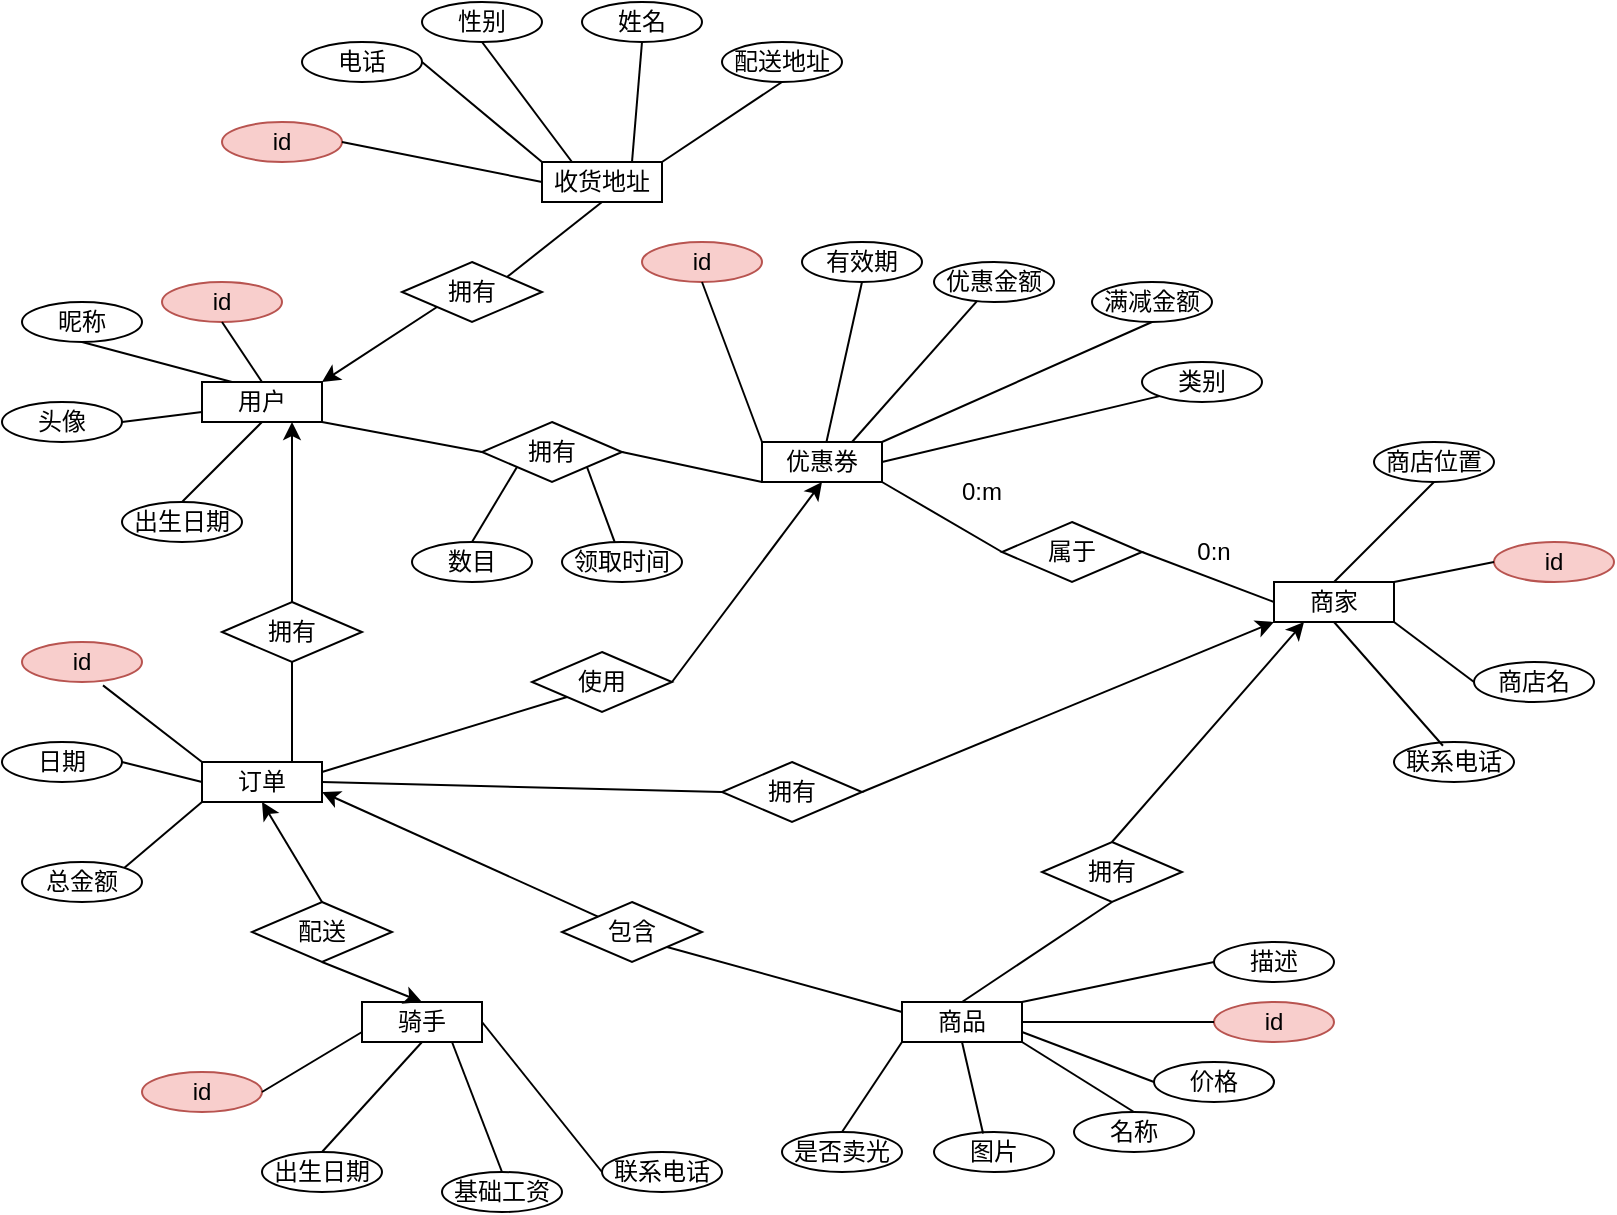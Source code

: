 <mxfile version="18.0.3" type="github">
  <diagram id="Z_xTUL372uZlxIhNGOhU" name="Page-1">
    <mxGraphModel dx="1298" dy="724" grid="1" gridSize="10" guides="1" tooltips="1" connect="1" arrows="1" fold="1" page="1" pageScale="1" pageWidth="827" pageHeight="1169" math="0" shadow="0">
      <root>
        <mxCell id="0" />
        <mxCell id="1" parent="0" />
        <mxCell id="dUpmVTzHK90mjqvTU03A-8" value="用户" style="rounded=0;whiteSpace=wrap;html=1;" vertex="1" parent="1">
          <mxGeometry x="110" y="250" width="60" height="20" as="geometry" />
        </mxCell>
        <mxCell id="dUpmVTzHK90mjqvTU03A-9" value="骑手" style="rounded=0;whiteSpace=wrap;html=1;" vertex="1" parent="1">
          <mxGeometry x="190" y="560" width="60" height="20" as="geometry" />
        </mxCell>
        <mxCell id="dUpmVTzHK90mjqvTU03A-13" value="商家" style="rounded=0;whiteSpace=wrap;html=1;" vertex="1" parent="1">
          <mxGeometry x="646" y="350" width="60" height="20" as="geometry" />
        </mxCell>
        <mxCell id="dUpmVTzHK90mjqvTU03A-14" value="商品" style="rounded=0;whiteSpace=wrap;html=1;" vertex="1" parent="1">
          <mxGeometry x="460" y="560" width="60" height="20" as="geometry" />
        </mxCell>
        <mxCell id="dUpmVTzHK90mjqvTU03A-16" value="订单" style="rounded=0;whiteSpace=wrap;html=1;" vertex="1" parent="1">
          <mxGeometry x="110" y="440" width="60" height="20" as="geometry" />
        </mxCell>
        <mxCell id="dUpmVTzHK90mjqvTU03A-17" value="优惠券" style="rounded=0;whiteSpace=wrap;html=1;" vertex="1" parent="1">
          <mxGeometry x="390" y="280" width="60" height="20" as="geometry" />
        </mxCell>
        <mxCell id="dUpmVTzHK90mjqvTU03A-19" value="id" style="ellipse;whiteSpace=wrap;html=1;fillColor=#f8cecc;strokeColor=#b85450;" vertex="1" parent="1">
          <mxGeometry x="90" y="200" width="60" height="20" as="geometry" />
        </mxCell>
        <mxCell id="dUpmVTzHK90mjqvTU03A-21" value="收货地址" style="rounded=0;whiteSpace=wrap;html=1;" vertex="1" parent="1">
          <mxGeometry x="280" y="140" width="60" height="20" as="geometry" />
        </mxCell>
        <mxCell id="dUpmVTzHK90mjqvTU03A-24" value="" style="endArrow=none;html=1;rounded=0;entryX=0.5;entryY=0;entryDx=0;entryDy=0;exitX=0.5;exitY=1;exitDx=0;exitDy=0;" edge="1" parent="1" source="dUpmVTzHK90mjqvTU03A-19" target="dUpmVTzHK90mjqvTU03A-8">
          <mxGeometry width="50" height="50" relative="1" as="geometry">
            <mxPoint x="160" y="340" as="sourcePoint" />
            <mxPoint x="210" y="290" as="targetPoint" />
          </mxGeometry>
        </mxCell>
        <mxCell id="dUpmVTzHK90mjqvTU03A-26" value="昵称&lt;span style=&quot;color: rgba(0, 0, 0, 0); font-family: monospace; font-size: 0px; text-align: start;&quot;&gt;%3CmxGraphModel%3E%3Croot%3E%3CmxCell%20id%3D%220%22%2F%3E%3CmxCell%20id%3D%221%22%20parent%3D%220%22%2F%3E%3CmxCell%20id%3D%222%22%20value%3D%22id%22%20style%3D%22ellipse%3BwhiteSpace%3Dwrap%3Bhtml%3D1%3B%22%20vertex%3D%221%22%20parent%3D%221%22%3E%3CmxGeometry%20x%3D%2290%22%20y%3D%22140%22%20width%3D%2260%22%20height%3D%2220%22%20as%3D%22geometry%22%2F%3E%3C%2FmxCell%3E%3C%2Froot%3E%3C%2FmxGraphModel%3E&lt;/span&gt;" style="ellipse;whiteSpace=wrap;html=1;" vertex="1" parent="1">
          <mxGeometry x="20" y="210" width="60" height="20" as="geometry" />
        </mxCell>
        <mxCell id="dUpmVTzHK90mjqvTU03A-27" value="头像" style="ellipse;whiteSpace=wrap;html=1;" vertex="1" parent="1">
          <mxGeometry x="10" y="260" width="60" height="20" as="geometry" />
        </mxCell>
        <mxCell id="dUpmVTzHK90mjqvTU03A-28" value="出生日期" style="ellipse;whiteSpace=wrap;html=1;" vertex="1" parent="1">
          <mxGeometry x="70" y="310" width="60" height="20" as="geometry" />
        </mxCell>
        <mxCell id="dUpmVTzHK90mjqvTU03A-29" value="" style="endArrow=none;html=1;rounded=0;exitX=0.5;exitY=1;exitDx=0;exitDy=0;entryX=0.5;entryY=0;entryDx=0;entryDy=0;" edge="1" parent="1" source="dUpmVTzHK90mjqvTU03A-8" target="dUpmVTzHK90mjqvTU03A-28">
          <mxGeometry width="50" height="50" relative="1" as="geometry">
            <mxPoint x="160" y="340" as="sourcePoint" />
            <mxPoint x="210" y="290" as="targetPoint" />
          </mxGeometry>
        </mxCell>
        <mxCell id="dUpmVTzHK90mjqvTU03A-30" value="" style="endArrow=none;html=1;rounded=0;exitX=0;exitY=0.75;exitDx=0;exitDy=0;entryX=1;entryY=0.5;entryDx=0;entryDy=0;" edge="1" parent="1" source="dUpmVTzHK90mjqvTU03A-8" target="dUpmVTzHK90mjqvTU03A-27">
          <mxGeometry width="50" height="50" relative="1" as="geometry">
            <mxPoint x="130.0" y="280" as="sourcePoint" />
            <mxPoint x="110.0" y="320" as="targetPoint" />
          </mxGeometry>
        </mxCell>
        <mxCell id="dUpmVTzHK90mjqvTU03A-31" value="" style="endArrow=none;html=1;rounded=0;exitX=0.25;exitY=0;exitDx=0;exitDy=0;entryX=0.5;entryY=1;entryDx=0;entryDy=0;" edge="1" parent="1" source="dUpmVTzHK90mjqvTU03A-8" target="dUpmVTzHK90mjqvTU03A-26">
          <mxGeometry width="50" height="50" relative="1" as="geometry">
            <mxPoint x="140.0" y="290" as="sourcePoint" />
            <mxPoint x="120.0" y="330" as="targetPoint" />
          </mxGeometry>
        </mxCell>
        <mxCell id="dUpmVTzHK90mjqvTU03A-32" value="姓名" style="ellipse;whiteSpace=wrap;html=1;" vertex="1" parent="1">
          <mxGeometry x="300" y="60" width="60" height="20" as="geometry" />
        </mxCell>
        <mxCell id="dUpmVTzHK90mjqvTU03A-33" value="性别" style="ellipse;whiteSpace=wrap;html=1;" vertex="1" parent="1">
          <mxGeometry x="220" y="60" width="60" height="20" as="geometry" />
        </mxCell>
        <mxCell id="dUpmVTzHK90mjqvTU03A-34" value="电话" style="ellipse;whiteSpace=wrap;html=1;" vertex="1" parent="1">
          <mxGeometry x="160" y="80" width="60" height="20" as="geometry" />
        </mxCell>
        <mxCell id="dUpmVTzHK90mjqvTU03A-37" value="配送地址" style="ellipse;whiteSpace=wrap;html=1;" vertex="1" parent="1">
          <mxGeometry x="370" y="80" width="60" height="20" as="geometry" />
        </mxCell>
        <mxCell id="dUpmVTzHK90mjqvTU03A-39" value="id" style="ellipse;whiteSpace=wrap;html=1;fillColor=#f8cecc;strokeColor=#b85450;" vertex="1" parent="1">
          <mxGeometry x="80" y="595" width="60" height="20" as="geometry" />
        </mxCell>
        <mxCell id="dUpmVTzHK90mjqvTU03A-40" value="出生日期&lt;span style=&quot;color: rgba(0, 0, 0, 0); font-family: monospace; font-size: 0px; text-align: start;&quot;&gt;%3CmxGraphModel%3E%3Croot%3E%3CmxCell%20id%3D%220%22%2F%3E%3CmxCell%20id%3D%221%22%20parent%3D%220%22%2F%3E%3CmxCell%20id%3D%222%22%20value%3D%22id%22%20style%3D%22ellipse%3BwhiteSpace%3Dwrap%3Bhtml%3D1%3B%22%20vertex%3D%221%22%20parent%3D%221%22%3E%3CmxGeometry%20x%3D%2290%22%20y%3D%22200%22%20width%3D%2260%22%20height%3D%2220%22%20as%3D%22geometry%22%2F%3E%3C%2FmxCell%3E%3C%2Froot%3E%3C%2FmxGraphModel%3E&lt;/span&gt;" style="ellipse;whiteSpace=wrap;html=1;" vertex="1" parent="1">
          <mxGeometry x="140" y="635" width="60" height="20" as="geometry" />
        </mxCell>
        <mxCell id="dUpmVTzHK90mjqvTU03A-41" value="联系电话&lt;span style=&quot;color: rgba(0, 0, 0, 0); font-family: monospace; font-size: 0px; text-align: start;&quot;&gt;%3CmxGraphModel%3E%3Croot%3E%3CmxCell%20id%3D%220%22%2F%3E%3CmxCell%20id%3D%221%22%20parent%3D%220%22%2F%3E%3CmxCell%20id%3D%222%22%20value%3D%22id%22%20style%3D%22ellipse%3BwhiteSpace%3Dwrap%3Bhtml%3D1%3B%22%20vertex%3D%221%22%20parent%3D%221%22%3E%3CmxGeometry%20x%3D%2290%22%20y%3D%22200%22%20width%3D%2260%22%20height%3D%2220%22%20as%3D%22geometry%22%2F%3E%3C%2FmxCell%3E%3C%2Froot%3E%3C%2FmxGraphModel%3E&lt;/span&gt;&lt;span style=&quot;color: rgba(0, 0, 0, 0); font-family: monospace; font-size: 0px; text-align: start;&quot;&gt;%3CmxGraphModel%3E%3Croot%3E%3CmxCell%20id%3D%220%22%2F%3E%3CmxCell%20id%3D%221%22%20parent%3D%220%22%2F%3E%3CmxCell%20id%3D%222%22%20value%3D%22id%22%20style%3D%22ellipse%3BwhiteSpace%3Dwrap%3Bhtml%3D1%3B%22%20vertex%3D%221%22%20parent%3D%221%22%3E%3CmxGeometry%20x%3D%2290%22%20y%3D%22200%22%20width%3D%2260%22%20height%3D%2220%22%20as%3D%22geometry%22%2F%3E%3C%2FmxCell%3E%3C%2Froot%3E%3C%2FmxGraphModel%3E&lt;/span&gt;" style="ellipse;whiteSpace=wrap;html=1;" vertex="1" parent="1">
          <mxGeometry x="310" y="635" width="60" height="20" as="geometry" />
        </mxCell>
        <mxCell id="dUpmVTzHK90mjqvTU03A-42" value="基础工资" style="ellipse;whiteSpace=wrap;html=1;" vertex="1" parent="1">
          <mxGeometry x="230" y="645" width="60" height="20" as="geometry" />
        </mxCell>
        <mxCell id="dUpmVTzHK90mjqvTU03A-43" value="id" style="ellipse;whiteSpace=wrap;html=1;fillColor=#f8cecc;strokeColor=#b85450;" vertex="1" parent="1">
          <mxGeometry x="756" y="330" width="60" height="20" as="geometry" />
        </mxCell>
        <mxCell id="dUpmVTzHK90mjqvTU03A-44" value="商店名" style="ellipse;whiteSpace=wrap;html=1;" vertex="1" parent="1">
          <mxGeometry x="746" y="390" width="60" height="20" as="geometry" />
        </mxCell>
        <mxCell id="dUpmVTzHK90mjqvTU03A-45" value="联系电话" style="ellipse;whiteSpace=wrap;html=1;" vertex="1" parent="1">
          <mxGeometry x="706" y="430" width="60" height="20" as="geometry" />
        </mxCell>
        <mxCell id="dUpmVTzHK90mjqvTU03A-46" value="" style="endArrow=none;html=1;rounded=0;exitX=0;exitY=0;exitDx=0;exitDy=0;entryX=1;entryY=0.5;entryDx=0;entryDy=0;" edge="1" parent="1" source="dUpmVTzHK90mjqvTU03A-21" target="dUpmVTzHK90mjqvTU03A-34">
          <mxGeometry width="50" height="50" relative="1" as="geometry">
            <mxPoint x="440" y="280" as="sourcePoint" />
            <mxPoint x="490" y="230" as="targetPoint" />
          </mxGeometry>
        </mxCell>
        <mxCell id="dUpmVTzHK90mjqvTU03A-48" value="" style="endArrow=none;html=1;rounded=0;entryX=0.5;entryY=1;entryDx=0;entryDy=0;exitX=0.25;exitY=0;exitDx=0;exitDy=0;" edge="1" parent="1" source="dUpmVTzHK90mjqvTU03A-21" target="dUpmVTzHK90mjqvTU03A-33">
          <mxGeometry width="50" height="50" relative="1" as="geometry">
            <mxPoint x="440" y="280" as="sourcePoint" />
            <mxPoint x="490" y="230" as="targetPoint" />
          </mxGeometry>
        </mxCell>
        <mxCell id="dUpmVTzHK90mjqvTU03A-49" value="" style="endArrow=none;html=1;rounded=0;entryX=0.5;entryY=1;entryDx=0;entryDy=0;exitX=0.75;exitY=0;exitDx=0;exitDy=0;" edge="1" parent="1" source="dUpmVTzHK90mjqvTU03A-21" target="dUpmVTzHK90mjqvTU03A-32">
          <mxGeometry width="50" height="50" relative="1" as="geometry">
            <mxPoint x="310" y="140" as="sourcePoint" />
            <mxPoint x="250" y="110" as="targetPoint" />
          </mxGeometry>
        </mxCell>
        <mxCell id="dUpmVTzHK90mjqvTU03A-51" value="" style="endArrow=none;html=1;rounded=0;entryX=0.5;entryY=1;entryDx=0;entryDy=0;exitX=1;exitY=0;exitDx=0;exitDy=0;" edge="1" parent="1" source="dUpmVTzHK90mjqvTU03A-21" target="dUpmVTzHK90mjqvTU03A-37">
          <mxGeometry width="50" height="50" relative="1" as="geometry">
            <mxPoint x="315" y="160" as="sourcePoint" />
            <mxPoint x="260" y="120" as="targetPoint" />
          </mxGeometry>
        </mxCell>
        <mxCell id="dUpmVTzHK90mjqvTU03A-52" value="" style="endArrow=none;html=1;rounded=0;entryX=1;entryY=0.5;entryDx=0;entryDy=0;exitX=0;exitY=0.75;exitDx=0;exitDy=0;entryPerimeter=0;" edge="1" parent="1" source="dUpmVTzHK90mjqvTU03A-9" target="dUpmVTzHK90mjqvTU03A-39">
          <mxGeometry width="50" height="50" relative="1" as="geometry">
            <mxPoint x="90" y="790" as="sourcePoint" />
            <mxPoint x="140" y="740" as="targetPoint" />
          </mxGeometry>
        </mxCell>
        <mxCell id="dUpmVTzHK90mjqvTU03A-53" value="" style="endArrow=none;html=1;rounded=0;exitX=0.5;exitY=1;exitDx=0;exitDy=0;entryX=0.5;entryY=0;entryDx=0;entryDy=0;" edge="1" parent="1" source="dUpmVTzHK90mjqvTU03A-9" target="dUpmVTzHK90mjqvTU03A-40">
          <mxGeometry width="50" height="50" relative="1" as="geometry">
            <mxPoint x="230" y="570" as="sourcePoint" />
            <mxPoint x="200" y="640" as="targetPoint" />
          </mxGeometry>
        </mxCell>
        <mxCell id="dUpmVTzHK90mjqvTU03A-54" value="" style="endArrow=none;html=1;rounded=0;entryX=0;entryY=0.5;entryDx=0;entryDy=0;exitX=1;exitY=0.5;exitDx=0;exitDy=0;" edge="1" parent="1" source="dUpmVTzHK90mjqvTU03A-9" target="dUpmVTzHK90mjqvTU03A-41">
          <mxGeometry width="50" height="50" relative="1" as="geometry">
            <mxPoint x="240" y="580" as="sourcePoint" />
            <mxPoint x="260" y="530" as="targetPoint" />
          </mxGeometry>
        </mxCell>
        <mxCell id="dUpmVTzHK90mjqvTU03A-55" value="" style="endArrow=none;html=1;rounded=0;entryX=0.5;entryY=0;entryDx=0;entryDy=0;exitX=0.75;exitY=1;exitDx=0;exitDy=0;" edge="1" parent="1" source="dUpmVTzHK90mjqvTU03A-9" target="dUpmVTzHK90mjqvTU03A-42">
          <mxGeometry width="50" height="50" relative="1" as="geometry">
            <mxPoint x="250" y="590" as="sourcePoint" />
            <mxPoint x="270" y="540" as="targetPoint" />
          </mxGeometry>
        </mxCell>
        <mxCell id="dUpmVTzHK90mjqvTU03A-56" value="" style="endArrow=none;html=1;rounded=0;entryX=1;entryY=0;entryDx=0;entryDy=0;exitX=0;exitY=0.5;exitDx=0;exitDy=0;" edge="1" parent="1" source="dUpmVTzHK90mjqvTU03A-43" target="dUpmVTzHK90mjqvTU03A-13">
          <mxGeometry width="50" height="50" relative="1" as="geometry">
            <mxPoint x="736" y="180" as="sourcePoint" />
            <mxPoint x="756" y="130" as="targetPoint" />
          </mxGeometry>
        </mxCell>
        <mxCell id="dUpmVTzHK90mjqvTU03A-57" value="" style="endArrow=none;html=1;rounded=0;entryX=1;entryY=1;entryDx=0;entryDy=0;exitX=0;exitY=0.5;exitDx=0;exitDy=0;" edge="1" parent="1" source="dUpmVTzHK90mjqvTU03A-44" target="dUpmVTzHK90mjqvTU03A-13">
          <mxGeometry width="50" height="50" relative="1" as="geometry">
            <mxPoint x="746" y="190" as="sourcePoint" />
            <mxPoint x="766" y="140" as="targetPoint" />
          </mxGeometry>
        </mxCell>
        <mxCell id="dUpmVTzHK90mjqvTU03A-58" value="" style="endArrow=none;html=1;rounded=0;entryX=0.408;entryY=0.093;entryDx=0;entryDy=0;exitX=0.5;exitY=1;exitDx=0;exitDy=0;entryPerimeter=0;" edge="1" parent="1" source="dUpmVTzHK90mjqvTU03A-13" target="dUpmVTzHK90mjqvTU03A-45">
          <mxGeometry width="50" height="50" relative="1" as="geometry">
            <mxPoint x="756" y="200" as="sourcePoint" />
            <mxPoint x="776" y="150" as="targetPoint" />
          </mxGeometry>
        </mxCell>
        <mxCell id="dUpmVTzHK90mjqvTU03A-60" value="商店位置" style="ellipse;whiteSpace=wrap;html=1;" vertex="1" parent="1">
          <mxGeometry x="696" y="280" width="60" height="20" as="geometry" />
        </mxCell>
        <mxCell id="dUpmVTzHK90mjqvTU03A-61" value="" style="endArrow=none;html=1;rounded=0;entryX=0.5;entryY=0;entryDx=0;entryDy=0;exitX=0.5;exitY=1;exitDx=0;exitDy=0;" edge="1" parent="1" source="dUpmVTzHK90mjqvTU03A-60" target="dUpmVTzHK90mjqvTU03A-13">
          <mxGeometry width="50" height="50" relative="1" as="geometry">
            <mxPoint x="766" y="350" as="sourcePoint" />
            <mxPoint x="716" y="360" as="targetPoint" />
          </mxGeometry>
        </mxCell>
        <mxCell id="dUpmVTzHK90mjqvTU03A-62" value="名称&lt;span style=&quot;color: rgba(0, 0, 0, 0); font-family: monospace; font-size: 0px; text-align: start;&quot;&gt;%3CmxGraphModel%3E%3Croot%3E%3CmxCell%20id%3D%220%22%2F%3E%3CmxCell%20id%3D%221%22%20parent%3D%220%22%2F%3E%3CmxCell%20id%3D%222%22%20value%3D%22%E8%81%94%E7%B3%BB%E7%94%B5%E8%AF%9D%22%20style%3D%22ellipse%3BwhiteSpace%3Dwrap%3Bhtml%3D1%3B%22%20vertex%3D%221%22%20parent%3D%221%22%3E%3CmxGeometry%20x%3D%22580%22%20y%3D%22420%22%20width%3D%2260%22%20height%3D%2220%22%20as%3D%22geometry%22%2F%3E%3C%2FmxCell%3E%3C%2Froot%3E%3C%2FmxGraphModel%3E&lt;/span&gt;" style="ellipse;whiteSpace=wrap;html=1;" vertex="1" parent="1">
          <mxGeometry x="546" y="615" width="60" height="20" as="geometry" />
        </mxCell>
        <mxCell id="dUpmVTzHK90mjqvTU03A-63" value="id&lt;span style=&quot;color: rgba(0, 0, 0, 0); font-family: monospace; font-size: 0px; text-align: start;&quot;&gt;%3CmxGraphModel%3E%3Croot%3E%3CmxCell%20id%3D%220%22%2F%3E%3CmxCell%20id%3D%221%22%20parent%3D%220%22%2F%3E%3CmxCell%20id%3D%222%22%20value%3D%22%E5%90%8D%E7%A7%B0%26lt%3Bspan%20style%3D%26quot%3Bcolor%3A%20rgba(0%2C%200%2C%200%2C%200)%3B%20font-family%3A%20monospace%3B%20font-size%3A%200px%3B%20text-align%3A%20start%3B%26quot%3B%26gt%3B%253CmxGraphModel%253E%253Croot%253E%253CmxCell%2520id%253D%25220%2522%252F%253E%253CmxCell%2520id%253D%25221%2522%2520parent%253D%25220%2522%252F%253E%253CmxCell%2520id%253D%25222%2522%2520value%253D%2522%25E8%2581%2594%25E7%25B3%25BB%25E7%2594%25B5%25E8%25AF%259D%2522%2520style%253D%2522ellipse%253BwhiteSpace%253Dwrap%253Bhtml%253D1%253B%2522%2520vertex%253D%25221%2522%2520parent%253D%25221%2522%253E%253CmxGeometry%2520x%253D%2522580%2522%2520y%253D%2522420%2522%2520width%253D%252260%2522%2520height%253D%252220%2522%2520as%253D%2522geometry%2522%252F%253E%253C%252FmxCell%253E%253C%252Froot%253E%253C%252FmxGraphModel%253E%26lt%3B%2Fspan%26gt%3B%22%20style%3D%22ellipse%3BwhiteSpace%3Dwrap%3Bhtml%3D1%3B%22%20vertex%3D%221%22%20parent%3D%221%22%3E%3CmxGeometry%20x%3D%22510%22%20y%3D%22575%22%20width%3D%2260%22%20height%3D%2220%22%20as%3D%22geometry%22%2F%3E%3C%2FmxCell%3E%3C%2Froot%3E%3C%2FmxGraphModel%3E&lt;/span&gt;" style="ellipse;whiteSpace=wrap;html=1;fillColor=#f8cecc;strokeColor=#b85450;" vertex="1" parent="1">
          <mxGeometry x="616" y="560" width="60" height="20" as="geometry" />
        </mxCell>
        <mxCell id="dUpmVTzHK90mjqvTU03A-64" value="图片" style="ellipse;whiteSpace=wrap;html=1;" vertex="1" parent="1">
          <mxGeometry x="476" y="625" width="60" height="20" as="geometry" />
        </mxCell>
        <mxCell id="dUpmVTzHK90mjqvTU03A-65" value="描述" style="ellipse;whiteSpace=wrap;html=1;" vertex="1" parent="1">
          <mxGeometry x="616" y="530" width="60" height="20" as="geometry" />
        </mxCell>
        <mxCell id="dUpmVTzHK90mjqvTU03A-66" value="价格" style="ellipse;whiteSpace=wrap;html=1;" vertex="1" parent="1">
          <mxGeometry x="586" y="590" width="60" height="20" as="geometry" />
        </mxCell>
        <mxCell id="dUpmVTzHK90mjqvTU03A-67" value="是否卖光" style="ellipse;whiteSpace=wrap;html=1;" vertex="1" parent="1">
          <mxGeometry x="400" y="625" width="60" height="20" as="geometry" />
        </mxCell>
        <mxCell id="dUpmVTzHK90mjqvTU03A-68" value="id" style="ellipse;whiteSpace=wrap;html=1;fillColor=#f8cecc;strokeColor=#b85450;" vertex="1" parent="1">
          <mxGeometry x="330" y="180" width="60" height="20" as="geometry" />
        </mxCell>
        <mxCell id="dUpmVTzHK90mjqvTU03A-69" value="有效期" style="ellipse;whiteSpace=wrap;html=1;" vertex="1" parent="1">
          <mxGeometry x="410" y="180" width="60" height="20" as="geometry" />
        </mxCell>
        <mxCell id="dUpmVTzHK90mjqvTU03A-70" value="优惠金额&lt;span style=&quot;color: rgba(0, 0, 0, 0); font-family: monospace; font-size: 0px; text-align: start;&quot;&gt;%3CmxGraphModel%3E%3Croot%3E%3CmxCell%20id%3D%220%22%2F%3E%3CmxCell%20id%3D%221%22%20parent%3D%220%22%2F%3E%3CmxCell%20id%3D%222%22%20value%3D%22%E5%90%8D%E7%A7%B0%26lt%3Bspan%20style%3D%26quot%3Bcolor%3A%20rgba(0%2C%200%2C%200%2C%200)%3B%20font-family%3A%20monospace%3B%20font-size%3A%200px%3B%20text-align%3A%20start%3B%26quot%3B%26gt%3B%253CmxGraphModel%253E%253Croot%253E%253CmxCell%2520id%253D%25220%2522%252F%253E%253CmxCell%2520id%253D%25221%2522%2520parent%253D%25220%2522%252F%253E%253CmxCell%2520id%253D%25222%2522%2520value%253D%2522%25E8%2581%2594%25E7%25B3%25BB%25E7%2594%25B5%25E8%25AF%259D%2522%2520style%253D%2522ellipse%253BwhiteSpace%253Dwrap%253Bhtml%253D1%253B%2522%2520vertex%253D%25221%2522%2520parent%253D%25221%2522%253E%253CmxGeometry%2520x%253D%2522580%2522%2520y%253D%2522420%2522%2520width%253D%252260%2522%2520height%253D%252220%2522%2520as%253D%2522geometry%2522%252F%253E%253C%252FmxCell%253E%253C%252Froot%253E%253C%252FmxGraphModel%253E%26lt%3B%2Fspan%26gt%3B%22%20style%3D%22ellipse%3BwhiteSpace%3Dwrap%3Bhtml%3D1%3B%22%20vertex%3D%221%22%20parent%3D%221%22%3E%3CmxGeometry%20x%3D%22510%22%20y%3D%22575%22%20width%3D%2260%22%20height%3D%2220%22%20as%3D%22geometry%22%2F%3E%3C%2FmxCell%3E%3C%2Froot%3E%3C%2FmxGraphModel%3E&lt;/span&gt;" style="ellipse;whiteSpace=wrap;html=1;" vertex="1" parent="1">
          <mxGeometry x="476" y="190" width="60" height="20" as="geometry" />
        </mxCell>
        <mxCell id="dUpmVTzHK90mjqvTU03A-71" value="满减金额" style="ellipse;whiteSpace=wrap;html=1;" vertex="1" parent="1">
          <mxGeometry x="555" y="200" width="60" height="20" as="geometry" />
        </mxCell>
        <mxCell id="dUpmVTzHK90mjqvTU03A-74" value="" style="endArrow=none;html=1;rounded=0;exitX=0;exitY=1;exitDx=0;exitDy=0;entryX=0.5;entryY=0;entryDx=0;entryDy=0;" edge="1" parent="1" source="dUpmVTzHK90mjqvTU03A-14" target="dUpmVTzHK90mjqvTU03A-67">
          <mxGeometry width="50" height="50" relative="1" as="geometry">
            <mxPoint x="350" y="515" as="sourcePoint" />
            <mxPoint x="400" y="465" as="targetPoint" />
          </mxGeometry>
        </mxCell>
        <mxCell id="dUpmVTzHK90mjqvTU03A-75" value="" style="endArrow=none;html=1;rounded=0;exitX=0.5;exitY=1;exitDx=0;exitDy=0;entryX=0.409;entryY=0.037;entryDx=0;entryDy=0;entryPerimeter=0;" edge="1" parent="1" source="dUpmVTzHK90mjqvTU03A-14" target="dUpmVTzHK90mjqvTU03A-64">
          <mxGeometry width="50" height="50" relative="1" as="geometry">
            <mxPoint x="470" y="590" as="sourcePoint" />
            <mxPoint x="440" y="635" as="targetPoint" />
          </mxGeometry>
        </mxCell>
        <mxCell id="dUpmVTzHK90mjqvTU03A-76" value="" style="endArrow=none;html=1;rounded=0;exitX=1;exitY=1;exitDx=0;exitDy=0;entryX=0.5;entryY=0;entryDx=0;entryDy=0;" edge="1" parent="1" source="dUpmVTzHK90mjqvTU03A-14" target="dUpmVTzHK90mjqvTU03A-62">
          <mxGeometry width="50" height="50" relative="1" as="geometry">
            <mxPoint x="480" y="600" as="sourcePoint" />
            <mxPoint x="450" y="645" as="targetPoint" />
          </mxGeometry>
        </mxCell>
        <mxCell id="dUpmVTzHK90mjqvTU03A-77" value="" style="endArrow=none;html=1;rounded=0;entryX=0;entryY=0.5;entryDx=0;entryDy=0;exitX=1;exitY=0.75;exitDx=0;exitDy=0;" edge="1" parent="1" source="dUpmVTzHK90mjqvTU03A-14" target="dUpmVTzHK90mjqvTU03A-66">
          <mxGeometry width="50" height="50" relative="1" as="geometry">
            <mxPoint x="530" y="585" as="sourcePoint" />
            <mxPoint x="460" y="655" as="targetPoint" />
          </mxGeometry>
        </mxCell>
        <mxCell id="dUpmVTzHK90mjqvTU03A-78" value="" style="endArrow=none;html=1;rounded=0;exitX=1;exitY=0.5;exitDx=0;exitDy=0;entryX=0;entryY=0.5;entryDx=0;entryDy=0;" edge="1" parent="1" source="dUpmVTzHK90mjqvTU03A-14" target="dUpmVTzHK90mjqvTU03A-63">
          <mxGeometry width="50" height="50" relative="1" as="geometry">
            <mxPoint x="500" y="620" as="sourcePoint" />
            <mxPoint x="470" y="665" as="targetPoint" />
          </mxGeometry>
        </mxCell>
        <mxCell id="dUpmVTzHK90mjqvTU03A-79" value="" style="endArrow=none;html=1;rounded=0;exitX=1;exitY=0;exitDx=0;exitDy=0;entryX=0;entryY=0.5;entryDx=0;entryDy=0;" edge="1" parent="1" source="dUpmVTzHK90mjqvTU03A-14" target="dUpmVTzHK90mjqvTU03A-65">
          <mxGeometry width="50" height="50" relative="1" as="geometry">
            <mxPoint x="510" y="630" as="sourcePoint" />
            <mxPoint x="480" y="675" as="targetPoint" />
          </mxGeometry>
        </mxCell>
        <mxCell id="dUpmVTzHK90mjqvTU03A-80" value="" style="endArrow=none;html=1;rounded=0;exitX=0;exitY=0;exitDx=0;exitDy=0;entryX=0.5;entryY=1;entryDx=0;entryDy=0;" edge="1" parent="1" source="dUpmVTzHK90mjqvTU03A-17" target="dUpmVTzHK90mjqvTU03A-68">
          <mxGeometry width="50" height="50" relative="1" as="geometry">
            <mxPoint x="805" y="345" as="sourcePoint" />
            <mxPoint x="775" y="390" as="targetPoint" />
          </mxGeometry>
        </mxCell>
        <mxCell id="dUpmVTzHK90mjqvTU03A-81" value="" style="endArrow=none;html=1;rounded=0;entryX=0.5;entryY=1;entryDx=0;entryDy=0;" edge="1" parent="1" source="dUpmVTzHK90mjqvTU03A-17" target="dUpmVTzHK90mjqvTU03A-69">
          <mxGeometry width="50" height="50" relative="1" as="geometry">
            <mxPoint x="380" y="280" as="sourcePoint" />
            <mxPoint x="345.0" y="322.5" as="targetPoint" />
          </mxGeometry>
        </mxCell>
        <mxCell id="dUpmVTzHK90mjqvTU03A-82" value="" style="endArrow=none;html=1;rounded=0;exitX=0.75;exitY=0;exitDx=0;exitDy=0;" edge="1" parent="1" source="dUpmVTzHK90mjqvTU03A-17" target="dUpmVTzHK90mjqvTU03A-70">
          <mxGeometry width="50" height="50" relative="1" as="geometry">
            <mxPoint x="375" y="322.5" as="sourcePoint" />
            <mxPoint x="355.0" y="332.5" as="targetPoint" />
          </mxGeometry>
        </mxCell>
        <mxCell id="dUpmVTzHK90mjqvTU03A-83" value="" style="endArrow=none;html=1;rounded=0;exitX=1;exitY=0;exitDx=0;exitDy=0;entryX=0.5;entryY=1;entryDx=0;entryDy=0;" edge="1" parent="1" source="dUpmVTzHK90mjqvTU03A-17" target="dUpmVTzHK90mjqvTU03A-71">
          <mxGeometry width="50" height="50" relative="1" as="geometry">
            <mxPoint x="385" y="332.5" as="sourcePoint" />
            <mxPoint x="365.0" y="342.5" as="targetPoint" />
          </mxGeometry>
        </mxCell>
        <mxCell id="dUpmVTzHK90mjqvTU03A-85" value="id" style="ellipse;whiteSpace=wrap;html=1;fillColor=#f8cecc;strokeColor=#b85450;" vertex="1" parent="1">
          <mxGeometry x="20" y="380" width="60" height="20" as="geometry" />
        </mxCell>
        <mxCell id="dUpmVTzHK90mjqvTU03A-86" value="日期" style="ellipse;whiteSpace=wrap;html=1;" vertex="1" parent="1">
          <mxGeometry x="10" y="430" width="60" height="20" as="geometry" />
        </mxCell>
        <mxCell id="dUpmVTzHK90mjqvTU03A-87" value="总金额" style="ellipse;whiteSpace=wrap;html=1;" vertex="1" parent="1">
          <mxGeometry x="20" y="490" width="60" height="20" as="geometry" />
        </mxCell>
        <mxCell id="dUpmVTzHK90mjqvTU03A-90" value="" style="endArrow=none;html=1;rounded=0;entryX=0.675;entryY=1.085;entryDx=0;entryDy=0;entryPerimeter=0;exitX=0;exitY=0;exitDx=0;exitDy=0;" edge="1" parent="1" source="dUpmVTzHK90mjqvTU03A-16" target="dUpmVTzHK90mjqvTU03A-85">
          <mxGeometry width="50" height="50" relative="1" as="geometry">
            <mxPoint x="440" y="540" as="sourcePoint" />
            <mxPoint x="490" y="490" as="targetPoint" />
          </mxGeometry>
        </mxCell>
        <mxCell id="dUpmVTzHK90mjqvTU03A-92" value="" style="endArrow=none;html=1;rounded=0;entryX=1;entryY=0.5;entryDx=0;entryDy=0;exitX=0;exitY=0.5;exitDx=0;exitDy=0;" edge="1" parent="1" source="dUpmVTzHK90mjqvTU03A-16" target="dUpmVTzHK90mjqvTU03A-86">
          <mxGeometry width="50" height="50" relative="1" as="geometry">
            <mxPoint x="120.0" y="450.0" as="sourcePoint" />
            <mxPoint x="70.5" y="411.7" as="targetPoint" />
          </mxGeometry>
        </mxCell>
        <mxCell id="dUpmVTzHK90mjqvTU03A-93" value="" style="endArrow=none;html=1;rounded=0;entryX=1;entryY=0;entryDx=0;entryDy=0;exitX=0;exitY=1;exitDx=0;exitDy=0;" edge="1" parent="1" source="dUpmVTzHK90mjqvTU03A-16" target="dUpmVTzHK90mjqvTU03A-87">
          <mxGeometry width="50" height="50" relative="1" as="geometry">
            <mxPoint x="130.0" y="460.0" as="sourcePoint" />
            <mxPoint x="80.5" y="421.7" as="targetPoint" />
          </mxGeometry>
        </mxCell>
        <mxCell id="dUpmVTzHK90mjqvTU03A-100" style="edgeStyle=orthogonalEdgeStyle;rounded=0;orthogonalLoop=1;jettySize=auto;html=1;entryX=0.75;entryY=1;entryDx=0;entryDy=0;" edge="1" parent="1" source="dUpmVTzHK90mjqvTU03A-99" target="dUpmVTzHK90mjqvTU03A-8">
          <mxGeometry relative="1" as="geometry" />
        </mxCell>
        <mxCell id="dUpmVTzHK90mjqvTU03A-99" value="拥有" style="rhombus;whiteSpace=wrap;html=1;" vertex="1" parent="1">
          <mxGeometry x="120" y="360" width="70" height="30" as="geometry" />
        </mxCell>
        <mxCell id="dUpmVTzHK90mjqvTU03A-105" value="" style="endArrow=none;html=1;rounded=0;entryX=0.5;entryY=1;entryDx=0;entryDy=0;exitX=0.75;exitY=0;exitDx=0;exitDy=0;" edge="1" parent="1" source="dUpmVTzHK90mjqvTU03A-16" target="dUpmVTzHK90mjqvTU03A-99">
          <mxGeometry width="50" height="50" relative="1" as="geometry">
            <mxPoint x="195" y="415" as="sourcePoint" />
            <mxPoint x="245" y="365" as="targetPoint" />
          </mxGeometry>
        </mxCell>
        <mxCell id="dUpmVTzHK90mjqvTU03A-110" value="拥有" style="rhombus;whiteSpace=wrap;html=1;" vertex="1" parent="1">
          <mxGeometry x="210" y="190" width="70" height="30" as="geometry" />
        </mxCell>
        <mxCell id="dUpmVTzHK90mjqvTU03A-111" value="" style="endArrow=classic;html=1;rounded=0;entryX=1;entryY=0;entryDx=0;entryDy=0;exitX=0;exitY=1;exitDx=0;exitDy=0;" edge="1" parent="1" source="dUpmVTzHK90mjqvTU03A-110" target="dUpmVTzHK90mjqvTU03A-8">
          <mxGeometry width="50" height="50" relative="1" as="geometry">
            <mxPoint x="470" y="250" as="sourcePoint" />
            <mxPoint x="520" y="200" as="targetPoint" />
          </mxGeometry>
        </mxCell>
        <mxCell id="dUpmVTzHK90mjqvTU03A-112" value="" style="endArrow=none;html=1;rounded=0;entryX=0.5;entryY=1;entryDx=0;entryDy=0;exitX=1;exitY=0;exitDx=0;exitDy=0;" edge="1" parent="1" source="dUpmVTzHK90mjqvTU03A-110" target="dUpmVTzHK90mjqvTU03A-21">
          <mxGeometry width="50" height="50" relative="1" as="geometry">
            <mxPoint x="470" y="250" as="sourcePoint" />
            <mxPoint x="520" y="200" as="targetPoint" />
          </mxGeometry>
        </mxCell>
        <mxCell id="dUpmVTzHK90mjqvTU03A-117" value="配送" style="rhombus;whiteSpace=wrap;html=1;" vertex="1" parent="1">
          <mxGeometry x="135" y="510" width="70" height="30" as="geometry" />
        </mxCell>
        <mxCell id="dUpmVTzHK90mjqvTU03A-118" value="" style="endArrow=classic;html=1;rounded=0;entryX=0.5;entryY=1;entryDx=0;entryDy=0;exitX=0.5;exitY=0;exitDx=0;exitDy=0;" edge="1" parent="1" source="dUpmVTzHK90mjqvTU03A-117" target="dUpmVTzHK90mjqvTU03A-16">
          <mxGeometry width="50" height="50" relative="1" as="geometry">
            <mxPoint x="550" y="470" as="sourcePoint" />
            <mxPoint x="600" y="420" as="targetPoint" />
          </mxGeometry>
        </mxCell>
        <mxCell id="dUpmVTzHK90mjqvTU03A-119" value="" style="endArrow=classic;html=1;rounded=0;exitX=0.5;exitY=1;exitDx=0;exitDy=0;entryX=0.5;entryY=0;entryDx=0;entryDy=0;" edge="1" parent="1" source="dUpmVTzHK90mjqvTU03A-117" target="dUpmVTzHK90mjqvTU03A-9">
          <mxGeometry width="50" height="50" relative="1" as="geometry">
            <mxPoint x="550" y="470" as="sourcePoint" />
            <mxPoint x="600" y="420" as="targetPoint" />
          </mxGeometry>
        </mxCell>
        <mxCell id="dUpmVTzHK90mjqvTU03A-120" value="包含" style="rhombus;whiteSpace=wrap;html=1;" vertex="1" parent="1">
          <mxGeometry x="290" y="510" width="70" height="30" as="geometry" />
        </mxCell>
        <mxCell id="dUpmVTzHK90mjqvTU03A-122" value="" style="endArrow=classic;html=1;rounded=0;entryX=1;entryY=0.75;entryDx=0;entryDy=0;" edge="1" parent="1" source="dUpmVTzHK90mjqvTU03A-120" target="dUpmVTzHK90mjqvTU03A-16">
          <mxGeometry width="50" height="50" relative="1" as="geometry">
            <mxPoint x="550" y="470" as="sourcePoint" />
            <mxPoint x="600" y="420" as="targetPoint" />
          </mxGeometry>
        </mxCell>
        <mxCell id="dUpmVTzHK90mjqvTU03A-123" value="" style="endArrow=none;html=1;rounded=0;exitX=1;exitY=1;exitDx=0;exitDy=0;entryX=0;entryY=0.25;entryDx=0;entryDy=0;" edge="1" parent="1" source="dUpmVTzHK90mjqvTU03A-120" target="dUpmVTzHK90mjqvTU03A-14">
          <mxGeometry width="50" height="50" relative="1" as="geometry">
            <mxPoint x="550" y="470" as="sourcePoint" />
            <mxPoint x="600" y="420" as="targetPoint" />
          </mxGeometry>
        </mxCell>
        <mxCell id="dUpmVTzHK90mjqvTU03A-124" value="拥有" style="rhombus;whiteSpace=wrap;html=1;" vertex="1" parent="1">
          <mxGeometry x="530" y="480" width="70" height="30" as="geometry" />
        </mxCell>
        <mxCell id="dUpmVTzHK90mjqvTU03A-125" value="" style="endArrow=classic;html=1;rounded=0;entryX=0.25;entryY=1;entryDx=0;entryDy=0;exitX=0.5;exitY=0;exitDx=0;exitDy=0;" edge="1" parent="1" source="dUpmVTzHK90mjqvTU03A-124" target="dUpmVTzHK90mjqvTU03A-13">
          <mxGeometry width="50" height="50" relative="1" as="geometry">
            <mxPoint x="550" y="370" as="sourcePoint" />
            <mxPoint x="600" y="320" as="targetPoint" />
          </mxGeometry>
        </mxCell>
        <mxCell id="dUpmVTzHK90mjqvTU03A-126" value="" style="endArrow=none;html=1;rounded=0;entryX=0.5;entryY=1;entryDx=0;entryDy=0;exitX=0.5;exitY=0;exitDx=0;exitDy=0;" edge="1" parent="1" source="dUpmVTzHK90mjqvTU03A-14" target="dUpmVTzHK90mjqvTU03A-124">
          <mxGeometry width="50" height="50" relative="1" as="geometry">
            <mxPoint x="550" y="370" as="sourcePoint" />
            <mxPoint x="600" y="320" as="targetPoint" />
          </mxGeometry>
        </mxCell>
        <mxCell id="dUpmVTzHK90mjqvTU03A-129" value="使用" style="rhombus;whiteSpace=wrap;html=1;" vertex="1" parent="1">
          <mxGeometry x="275" y="385" width="70" height="30" as="geometry" />
        </mxCell>
        <mxCell id="dUpmVTzHK90mjqvTU03A-131" value="" style="endArrow=none;html=1;rounded=0;entryX=0;entryY=1;entryDx=0;entryDy=0;exitX=1;exitY=0.25;exitDx=0;exitDy=0;" edge="1" parent="1" source="dUpmVTzHK90mjqvTU03A-16" target="dUpmVTzHK90mjqvTU03A-129">
          <mxGeometry width="50" height="50" relative="1" as="geometry">
            <mxPoint x="560" y="510" as="sourcePoint" />
            <mxPoint x="610" y="460" as="targetPoint" />
          </mxGeometry>
        </mxCell>
        <mxCell id="dUpmVTzHK90mjqvTU03A-132" value="" style="endArrow=classic;html=1;rounded=0;entryX=0.5;entryY=1;entryDx=0;entryDy=0;exitX=1;exitY=0.5;exitDx=0;exitDy=0;" edge="1" parent="1" source="dUpmVTzHK90mjqvTU03A-129" target="dUpmVTzHK90mjqvTU03A-17">
          <mxGeometry width="50" height="50" relative="1" as="geometry">
            <mxPoint x="310" y="360" as="sourcePoint" />
            <mxPoint x="610" y="460" as="targetPoint" />
          </mxGeometry>
        </mxCell>
        <mxCell id="dUpmVTzHK90mjqvTU03A-134" value="拥有" style="rhombus;whiteSpace=wrap;html=1;" vertex="1" parent="1">
          <mxGeometry x="250" y="270" width="70" height="30" as="geometry" />
        </mxCell>
        <mxCell id="dUpmVTzHK90mjqvTU03A-135" value="" style="endArrow=none;html=1;rounded=0;entryX=1;entryY=1;entryDx=0;entryDy=0;exitX=0;exitY=0.5;exitDx=0;exitDy=0;" edge="1" parent="1" source="dUpmVTzHK90mjqvTU03A-134" target="dUpmVTzHK90mjqvTU03A-8">
          <mxGeometry width="50" height="50" relative="1" as="geometry">
            <mxPoint x="560" y="410" as="sourcePoint" />
            <mxPoint x="610" y="360" as="targetPoint" />
          </mxGeometry>
        </mxCell>
        <mxCell id="dUpmVTzHK90mjqvTU03A-136" value="" style="endArrow=none;html=1;rounded=0;entryX=1;entryY=0.5;entryDx=0;entryDy=0;exitX=0;exitY=1;exitDx=0;exitDy=0;" edge="1" parent="1" source="dUpmVTzHK90mjqvTU03A-17" target="dUpmVTzHK90mjqvTU03A-134">
          <mxGeometry width="50" height="50" relative="1" as="geometry">
            <mxPoint x="250" y="315" as="sourcePoint" />
            <mxPoint x="180" y="280" as="targetPoint" />
          </mxGeometry>
        </mxCell>
        <mxCell id="dUpmVTzHK90mjqvTU03A-138" value="数目" style="ellipse;whiteSpace=wrap;html=1;" vertex="1" parent="1">
          <mxGeometry x="215" y="330" width="60" height="20" as="geometry" />
        </mxCell>
        <mxCell id="dUpmVTzHK90mjqvTU03A-139" value="领取时间" style="ellipse;whiteSpace=wrap;html=1;" vertex="1" parent="1">
          <mxGeometry x="290" y="330" width="60" height="20" as="geometry" />
        </mxCell>
        <mxCell id="dUpmVTzHK90mjqvTU03A-140" value="" style="endArrow=none;html=1;rounded=0;exitX=0;exitY=1;exitDx=0;exitDy=0;entryX=0.5;entryY=0;entryDx=0;entryDy=0;" edge="1" parent="1" source="dUpmVTzHK90mjqvTU03A-134" target="dUpmVTzHK90mjqvTU03A-138">
          <mxGeometry width="50" height="50" relative="1" as="geometry">
            <mxPoint x="560" y="320" as="sourcePoint" />
            <mxPoint x="610" y="270" as="targetPoint" />
          </mxGeometry>
        </mxCell>
        <mxCell id="dUpmVTzHK90mjqvTU03A-142" value="" style="endArrow=none;html=1;rounded=0;exitX=1;exitY=1;exitDx=0;exitDy=0;" edge="1" parent="1" source="dUpmVTzHK90mjqvTU03A-134" target="dUpmVTzHK90mjqvTU03A-139">
          <mxGeometry width="50" height="50" relative="1" as="geometry">
            <mxPoint x="277.5" y="302.5" as="sourcePoint" />
            <mxPoint x="255" y="340" as="targetPoint" />
          </mxGeometry>
        </mxCell>
        <mxCell id="dUpmVTzHK90mjqvTU03A-143" value="属于" style="rhombus;whiteSpace=wrap;html=1;" vertex="1" parent="1">
          <mxGeometry x="510" y="320" width="70" height="30" as="geometry" />
        </mxCell>
        <mxCell id="dUpmVTzHK90mjqvTU03A-145" value="" style="endArrow=none;html=1;rounded=0;entryX=1;entryY=1;entryDx=0;entryDy=0;exitX=0;exitY=0.5;exitDx=0;exitDy=0;" edge="1" parent="1" source="dUpmVTzHK90mjqvTU03A-143" target="dUpmVTzHK90mjqvTU03A-17">
          <mxGeometry width="50" height="50" relative="1" as="geometry">
            <mxPoint x="500" y="330" as="sourcePoint" />
            <mxPoint x="610" y="360" as="targetPoint" />
          </mxGeometry>
        </mxCell>
        <mxCell id="dUpmVTzHK90mjqvTU03A-146" value="类别" style="ellipse;whiteSpace=wrap;html=1;" vertex="1" parent="1">
          <mxGeometry x="580" y="240" width="60" height="20" as="geometry" />
        </mxCell>
        <mxCell id="dUpmVTzHK90mjqvTU03A-147" value="" style="endArrow=none;html=1;rounded=0;exitX=1;exitY=0.5;exitDx=0;exitDy=0;entryX=0;entryY=1;entryDx=0;entryDy=0;" edge="1" parent="1" source="dUpmVTzHK90mjqvTU03A-17" target="dUpmVTzHK90mjqvTU03A-146">
          <mxGeometry width="50" height="50" relative="1" as="geometry">
            <mxPoint x="460" y="290" as="sourcePoint" />
            <mxPoint x="595" y="230" as="targetPoint" />
          </mxGeometry>
        </mxCell>
        <mxCell id="dUpmVTzHK90mjqvTU03A-148" value="拥有" style="rhombus;whiteSpace=wrap;html=1;" vertex="1" parent="1">
          <mxGeometry x="370" y="440" width="70" height="30" as="geometry" />
        </mxCell>
        <mxCell id="dUpmVTzHK90mjqvTU03A-149" value="" style="endArrow=none;html=1;rounded=0;entryX=0;entryY=0.5;entryDx=0;entryDy=0;exitX=1;exitY=0.5;exitDx=0;exitDy=0;" edge="1" parent="1" source="dUpmVTzHK90mjqvTU03A-16" target="dUpmVTzHK90mjqvTU03A-148">
          <mxGeometry width="50" height="50" relative="1" as="geometry">
            <mxPoint x="180" y="455" as="sourcePoint" />
            <mxPoint x="302.5" y="417.5" as="targetPoint" />
          </mxGeometry>
        </mxCell>
        <mxCell id="dUpmVTzHK90mjqvTU03A-151" value="" style="endArrow=classic;html=1;rounded=0;entryX=0;entryY=1;entryDx=0;entryDy=0;exitX=1;exitY=0.5;exitDx=0;exitDy=0;" edge="1" parent="1" source="dUpmVTzHK90mjqvTU03A-148" target="dUpmVTzHK90mjqvTU03A-13">
          <mxGeometry width="50" height="50" relative="1" as="geometry">
            <mxPoint x="430" y="400" as="sourcePoint" />
            <mxPoint x="480" y="350" as="targetPoint" />
          </mxGeometry>
        </mxCell>
        <mxCell id="dUpmVTzHK90mjqvTU03A-154" value="id" style="ellipse;whiteSpace=wrap;html=1;fillColor=#f8cecc;strokeColor=#b85450;" vertex="1" parent="1">
          <mxGeometry x="120" y="120" width="60" height="20" as="geometry" />
        </mxCell>
        <mxCell id="dUpmVTzHK90mjqvTU03A-155" value="" style="endArrow=none;html=1;rounded=0;entryX=1;entryY=0.5;entryDx=0;entryDy=0;exitX=0;exitY=0.5;exitDx=0;exitDy=0;" edge="1" parent="1" source="dUpmVTzHK90mjqvTU03A-21" target="dUpmVTzHK90mjqvTU03A-154">
          <mxGeometry width="50" height="50" relative="1" as="geometry">
            <mxPoint x="430" y="400" as="sourcePoint" />
            <mxPoint x="480" y="350" as="targetPoint" />
          </mxGeometry>
        </mxCell>
        <mxCell id="dUpmVTzHK90mjqvTU03A-157" value="" style="endArrow=none;html=1;rounded=0;exitX=0;exitY=0.5;exitDx=0;exitDy=0;entryX=1;entryY=0.5;entryDx=0;entryDy=0;" edge="1" parent="1" source="dUpmVTzHK90mjqvTU03A-13" target="dUpmVTzHK90mjqvTU03A-143">
          <mxGeometry width="50" height="50" relative="1" as="geometry">
            <mxPoint x="520" y="345" as="sourcePoint" />
            <mxPoint x="570" y="340" as="targetPoint" />
          </mxGeometry>
        </mxCell>
        <mxCell id="dUpmVTzHK90mjqvTU03A-158" value="0:m" style="text;html=1;strokeColor=none;fillColor=none;align=center;verticalAlign=middle;whiteSpace=wrap;rounded=0;" vertex="1" parent="1">
          <mxGeometry x="470" y="290" width="60" height="30" as="geometry" />
        </mxCell>
        <mxCell id="dUpmVTzHK90mjqvTU03A-159" value="0:n" style="text;html=1;strokeColor=none;fillColor=none;align=center;verticalAlign=middle;whiteSpace=wrap;rounded=0;" vertex="1" parent="1">
          <mxGeometry x="586" y="320" width="60" height="30" as="geometry" />
        </mxCell>
      </root>
    </mxGraphModel>
  </diagram>
</mxfile>
